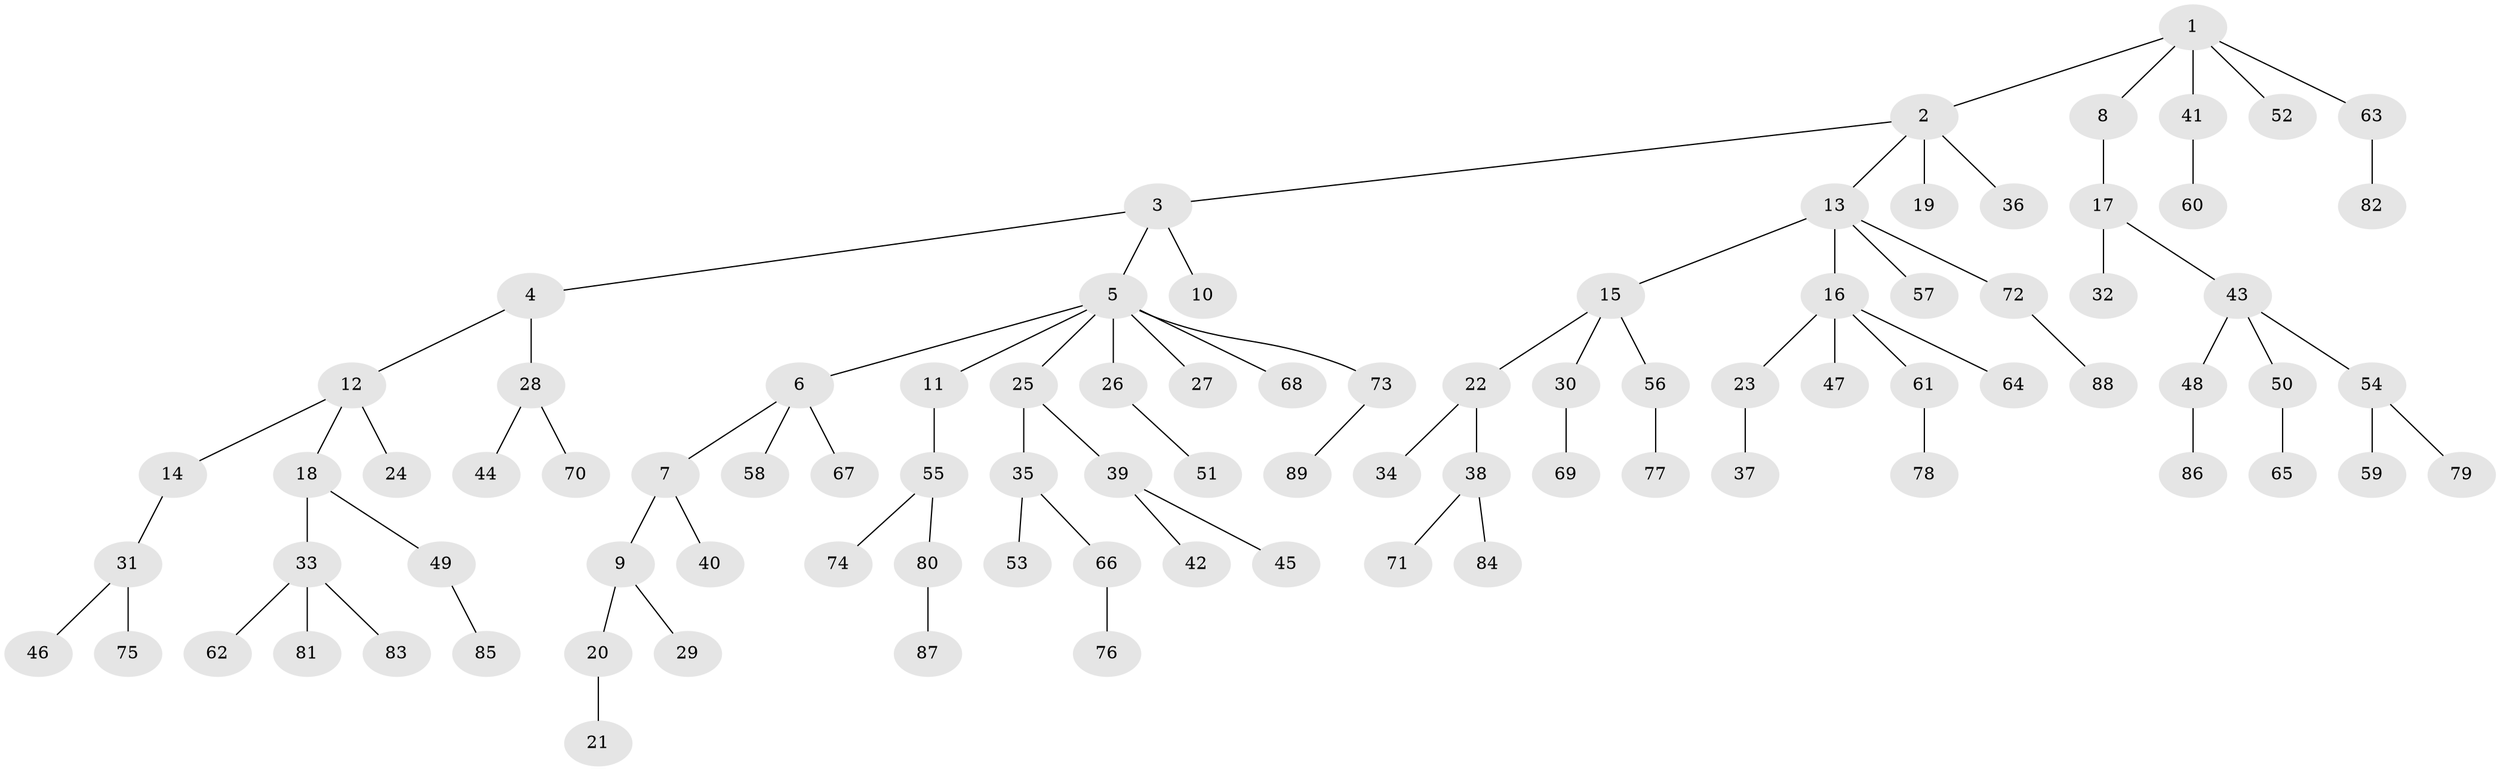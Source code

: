 // coarse degree distribution, {4: 0.05555555555555555, 3: 0.2222222222222222, 2: 0.2222222222222222, 5: 0.027777777777777776, 1: 0.4722222222222222}
// Generated by graph-tools (version 1.1) at 2025/51/03/04/25 22:51:42]
// undirected, 89 vertices, 88 edges
graph export_dot {
  node [color=gray90,style=filled];
  1;
  2;
  3;
  4;
  5;
  6;
  7;
  8;
  9;
  10;
  11;
  12;
  13;
  14;
  15;
  16;
  17;
  18;
  19;
  20;
  21;
  22;
  23;
  24;
  25;
  26;
  27;
  28;
  29;
  30;
  31;
  32;
  33;
  34;
  35;
  36;
  37;
  38;
  39;
  40;
  41;
  42;
  43;
  44;
  45;
  46;
  47;
  48;
  49;
  50;
  51;
  52;
  53;
  54;
  55;
  56;
  57;
  58;
  59;
  60;
  61;
  62;
  63;
  64;
  65;
  66;
  67;
  68;
  69;
  70;
  71;
  72;
  73;
  74;
  75;
  76;
  77;
  78;
  79;
  80;
  81;
  82;
  83;
  84;
  85;
  86;
  87;
  88;
  89;
  1 -- 2;
  1 -- 8;
  1 -- 41;
  1 -- 52;
  1 -- 63;
  2 -- 3;
  2 -- 13;
  2 -- 19;
  2 -- 36;
  3 -- 4;
  3 -- 5;
  3 -- 10;
  4 -- 12;
  4 -- 28;
  5 -- 6;
  5 -- 11;
  5 -- 25;
  5 -- 26;
  5 -- 27;
  5 -- 68;
  5 -- 73;
  6 -- 7;
  6 -- 58;
  6 -- 67;
  7 -- 9;
  7 -- 40;
  8 -- 17;
  9 -- 20;
  9 -- 29;
  11 -- 55;
  12 -- 14;
  12 -- 18;
  12 -- 24;
  13 -- 15;
  13 -- 16;
  13 -- 57;
  13 -- 72;
  14 -- 31;
  15 -- 22;
  15 -- 30;
  15 -- 56;
  16 -- 23;
  16 -- 47;
  16 -- 61;
  16 -- 64;
  17 -- 32;
  17 -- 43;
  18 -- 33;
  18 -- 49;
  20 -- 21;
  22 -- 34;
  22 -- 38;
  23 -- 37;
  25 -- 35;
  25 -- 39;
  26 -- 51;
  28 -- 44;
  28 -- 70;
  30 -- 69;
  31 -- 46;
  31 -- 75;
  33 -- 62;
  33 -- 81;
  33 -- 83;
  35 -- 53;
  35 -- 66;
  38 -- 71;
  38 -- 84;
  39 -- 42;
  39 -- 45;
  41 -- 60;
  43 -- 48;
  43 -- 50;
  43 -- 54;
  48 -- 86;
  49 -- 85;
  50 -- 65;
  54 -- 59;
  54 -- 79;
  55 -- 74;
  55 -- 80;
  56 -- 77;
  61 -- 78;
  63 -- 82;
  66 -- 76;
  72 -- 88;
  73 -- 89;
  80 -- 87;
}
